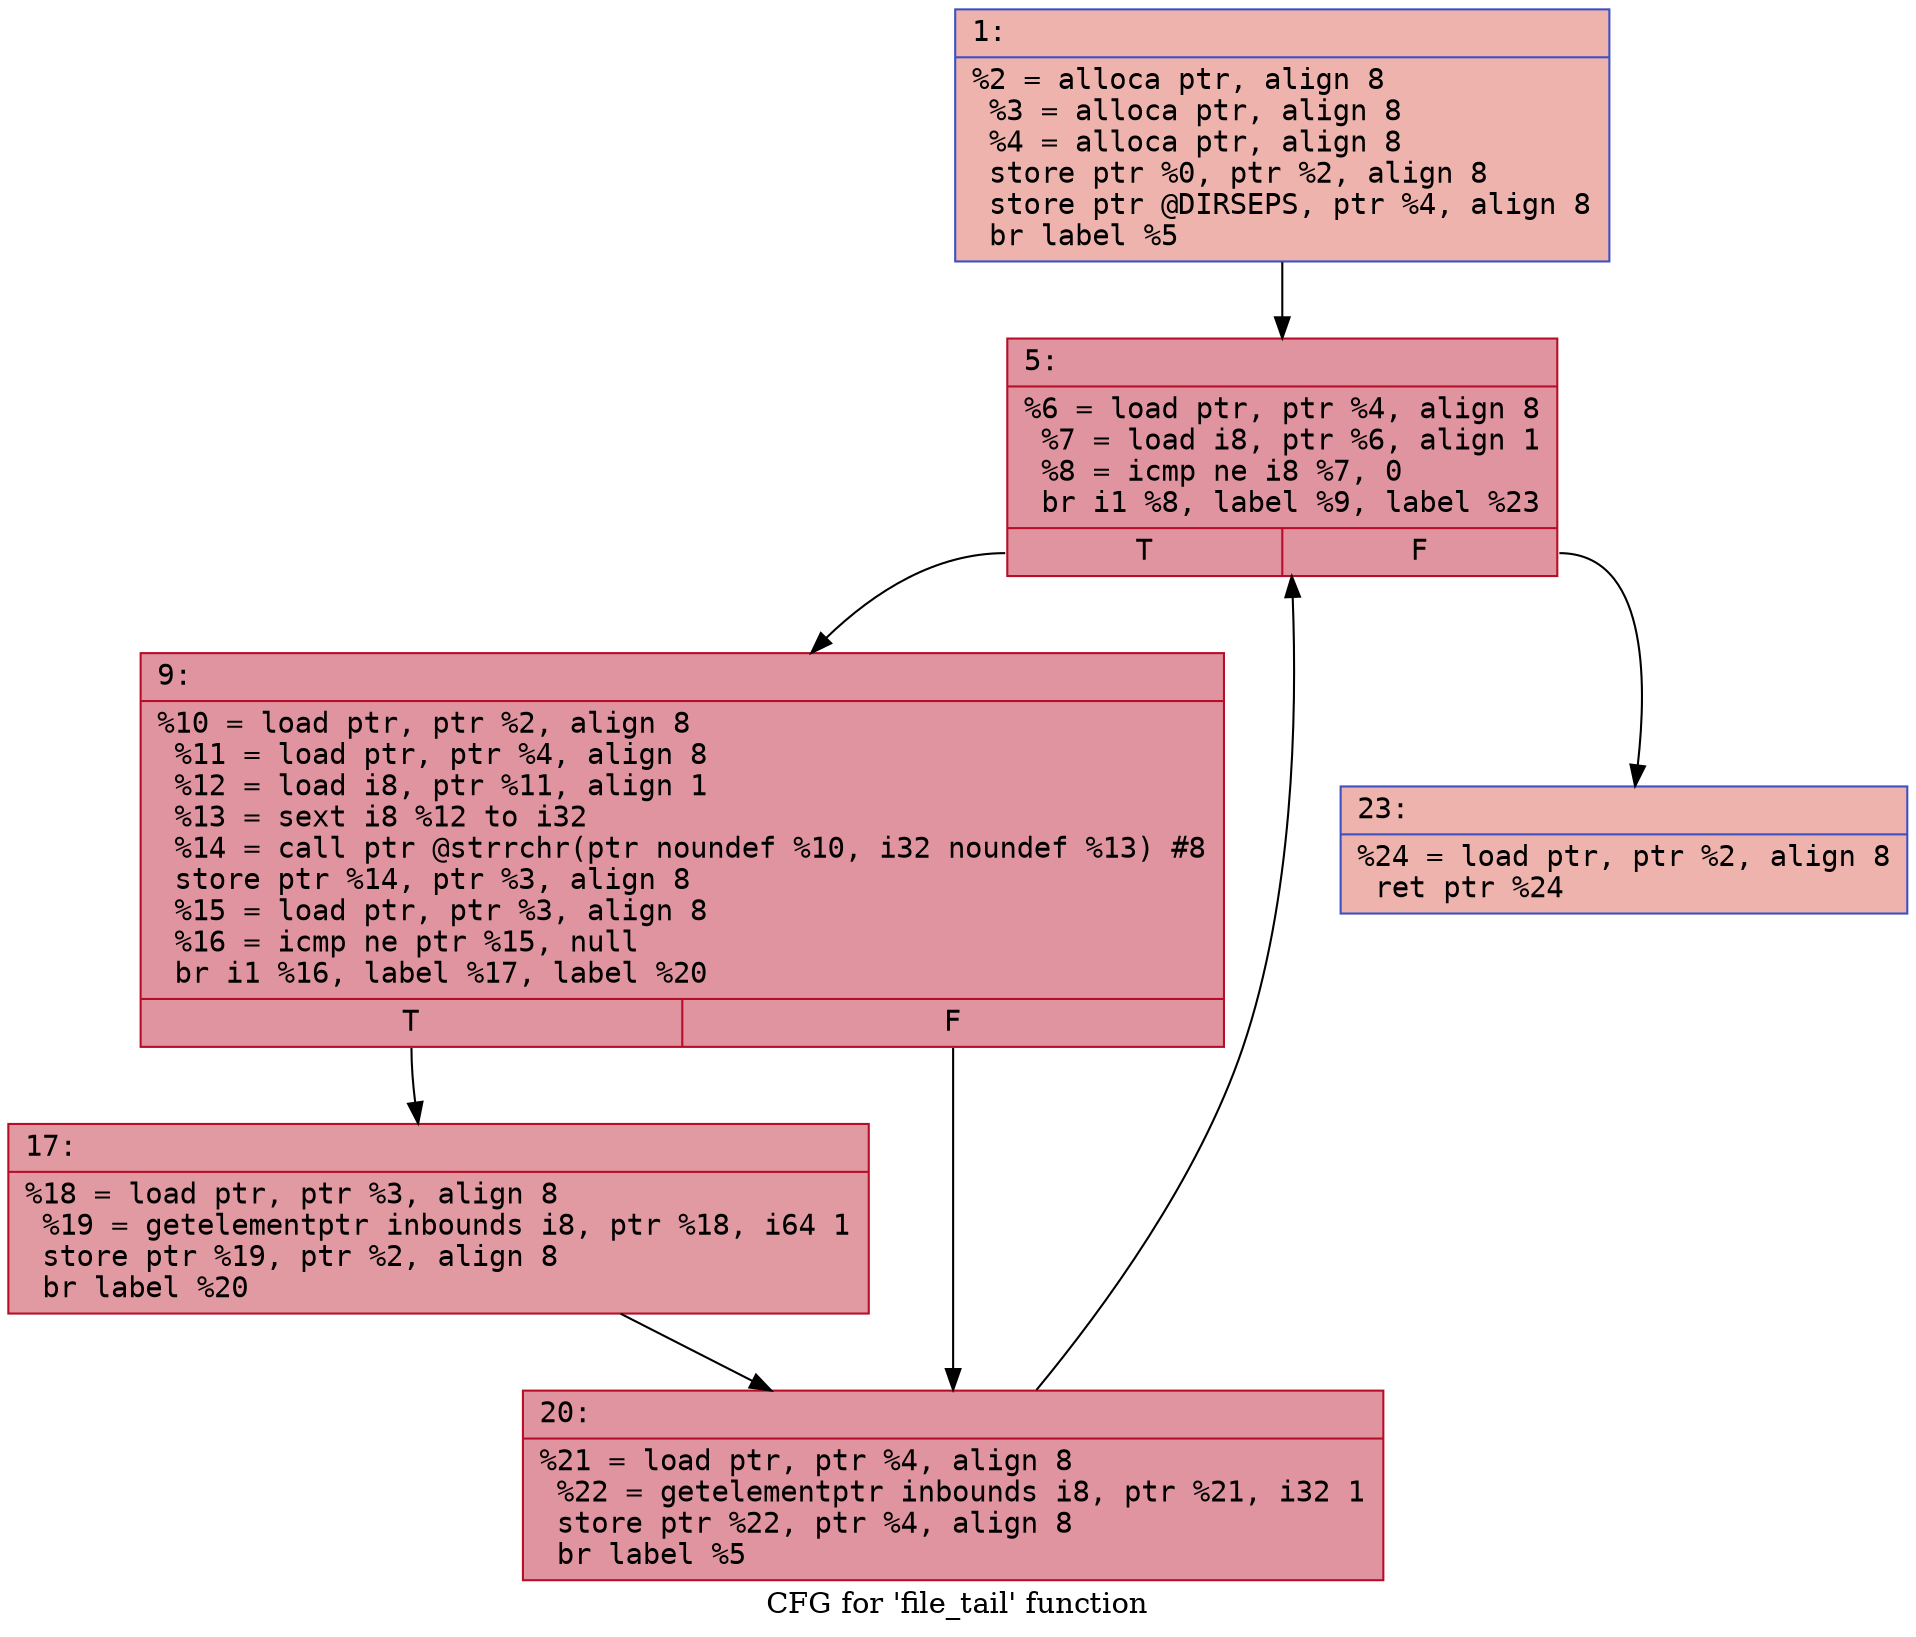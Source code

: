 digraph "CFG for 'file_tail' function" {
	label="CFG for 'file_tail' function";

	Node0x600001976f80 [shape=record,color="#3d50c3ff", style=filled, fillcolor="#d6524470" fontname="Courier",label="{1:\l|  %2 = alloca ptr, align 8\l  %3 = alloca ptr, align 8\l  %4 = alloca ptr, align 8\l  store ptr %0, ptr %2, align 8\l  store ptr @DIRSEPS, ptr %4, align 8\l  br label %5\l}"];
	Node0x600001976f80 -> Node0x600001977020[tooltip="1 -> 5\nProbability 100.00%" ];
	Node0x600001977020 [shape=record,color="#b70d28ff", style=filled, fillcolor="#b70d2870" fontname="Courier",label="{5:\l|  %6 = load ptr, ptr %4, align 8\l  %7 = load i8, ptr %6, align 1\l  %8 = icmp ne i8 %7, 0\l  br i1 %8, label %9, label %23\l|{<s0>T|<s1>F}}"];
	Node0x600001977020:s0 -> Node0x600001977070[tooltip="5 -> 9\nProbability 96.88%" ];
	Node0x600001977020:s1 -> Node0x600001977160[tooltip="5 -> 23\nProbability 3.12%" ];
	Node0x600001977070 [shape=record,color="#b70d28ff", style=filled, fillcolor="#b70d2870" fontname="Courier",label="{9:\l|  %10 = load ptr, ptr %2, align 8\l  %11 = load ptr, ptr %4, align 8\l  %12 = load i8, ptr %11, align 1\l  %13 = sext i8 %12 to i32\l  %14 = call ptr @strrchr(ptr noundef %10, i32 noundef %13) #8\l  store ptr %14, ptr %3, align 8\l  %15 = load ptr, ptr %3, align 8\l  %16 = icmp ne ptr %15, null\l  br i1 %16, label %17, label %20\l|{<s0>T|<s1>F}}"];
	Node0x600001977070:s0 -> Node0x6000019770c0[tooltip="9 -> 17\nProbability 62.50%" ];
	Node0x600001977070:s1 -> Node0x600001977110[tooltip="9 -> 20\nProbability 37.50%" ];
	Node0x6000019770c0 [shape=record,color="#b70d28ff", style=filled, fillcolor="#bb1b2c70" fontname="Courier",label="{17:\l|  %18 = load ptr, ptr %3, align 8\l  %19 = getelementptr inbounds i8, ptr %18, i64 1\l  store ptr %19, ptr %2, align 8\l  br label %20\l}"];
	Node0x6000019770c0 -> Node0x600001977110[tooltip="17 -> 20\nProbability 100.00%" ];
	Node0x600001977110 [shape=record,color="#b70d28ff", style=filled, fillcolor="#b70d2870" fontname="Courier",label="{20:\l|  %21 = load ptr, ptr %4, align 8\l  %22 = getelementptr inbounds i8, ptr %21, i32 1\l  store ptr %22, ptr %4, align 8\l  br label %5\l}"];
	Node0x600001977110 -> Node0x600001977020[tooltip="20 -> 5\nProbability 100.00%" ];
	Node0x600001977160 [shape=record,color="#3d50c3ff", style=filled, fillcolor="#d6524470" fontname="Courier",label="{23:\l|  %24 = load ptr, ptr %2, align 8\l  ret ptr %24\l}"];
}
